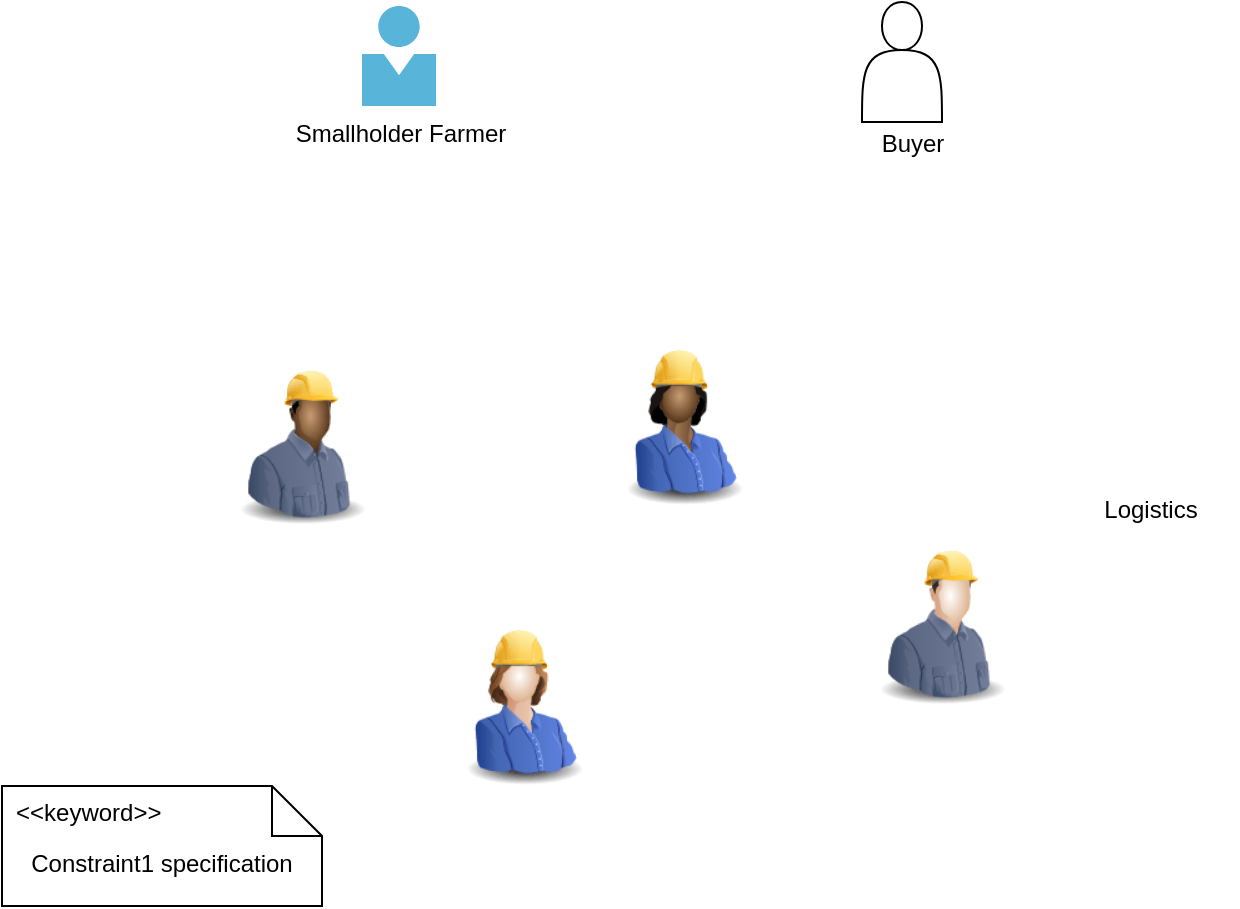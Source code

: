 <mxfile version="21.3.8" type="github">
  <diagram name="Page-1" id="WUEUOAhat6odNGVXcMyM">
    <mxGraphModel dx="1050" dy="581" grid="1" gridSize="10" guides="1" tooltips="1" connect="1" arrows="1" fold="1" page="1" pageScale="1" pageWidth="827" pageHeight="1169" math="0" shadow="0">
      <root>
        <mxCell id="0" />
        <mxCell id="1" parent="0" />
        <mxCell id="cRIwMm3ubgcdMFuwSXyc-1" value="Smallholder Farmer" style="image;sketch=0;aspect=fixed;html=1;points=[];align=center;fontSize=12;image=img/lib/mscae/Person.svg;" vertex="1" parent="1">
          <mxGeometry x="250" y="90" width="37" height="50" as="geometry" />
        </mxCell>
        <mxCell id="cRIwMm3ubgcdMFuwSXyc-2" value="" style="shape=actor;whiteSpace=wrap;html=1;" vertex="1" parent="1">
          <mxGeometry x="500" y="88" width="40" height="60" as="geometry" />
        </mxCell>
        <mxCell id="cRIwMm3ubgcdMFuwSXyc-3" value="Buyer" style="text;html=1;align=center;verticalAlign=middle;resizable=0;points=[];autosize=1;strokeColor=none;fillColor=none;" vertex="1" parent="1">
          <mxGeometry x="500" y="144" width="50" height="30" as="geometry" />
        </mxCell>
        <mxCell id="cRIwMm3ubgcdMFuwSXyc-4" value="Logistics" style="shape=image;html=1;verticalAlign=top;verticalLabelPosition=bottom;labelBackgroundColor=#ffffff;imageAspect=0;aspect=fixed;image=https://cdn1.iconfinder.com/data/icons/actnia-ecommerce-delivery/24/delivery-128.png" vertex="1" parent="1">
          <mxGeometry x="600" y="240" width="88" height="88" as="geometry" />
        </mxCell>
        <mxCell id="cRIwMm3ubgcdMFuwSXyc-5" value="" style="image;html=1;image=img/lib/clip_art/people/Construction_Worker_Woman_Black_128x128.png" vertex="1" parent="1">
          <mxGeometry x="370" y="260" width="80" height="80" as="geometry" />
        </mxCell>
        <mxCell id="cRIwMm3ubgcdMFuwSXyc-6" value="" style="image;html=1;image=img/lib/clip_art/people/Construction_Worker_Man_Black_128x128.png" vertex="1" parent="1">
          <mxGeometry x="180" y="270" width="80" height="80" as="geometry" />
        </mxCell>
        <mxCell id="cRIwMm3ubgcdMFuwSXyc-7" value="" style="image;html=1;image=img/lib/clip_art/people/Construction_Worker_Woman_128x128.png" vertex="1" parent="1">
          <mxGeometry x="290" y="400" width="80" height="80" as="geometry" />
        </mxCell>
        <mxCell id="cRIwMm3ubgcdMFuwSXyc-8" value="" style="image;html=1;image=img/lib/clip_art/people/Construction_Worker_Man_128x128.png" vertex="1" parent="1">
          <mxGeometry x="500" y="360" width="80" height="80" as="geometry" />
        </mxCell>
        <mxCell id="cRIwMm3ubgcdMFuwSXyc-9" value="Constraint1 specification" style="shape=note2;boundedLbl=1;whiteSpace=wrap;html=1;size=25;verticalAlign=top;align=center;" vertex="1" parent="1">
          <mxGeometry x="70" y="480" width="160" height="60" as="geometry" />
        </mxCell>
        <mxCell id="cRIwMm3ubgcdMFuwSXyc-10" value="&lt;&lt;keyword&gt;&gt;" style="resizeWidth=1;part=1;strokeColor=none;fillColor=none;align=left;spacingLeft=5;" vertex="1" parent="cRIwMm3ubgcdMFuwSXyc-9">
          <mxGeometry width="160" height="25" relative="1" as="geometry" />
        </mxCell>
      </root>
    </mxGraphModel>
  </diagram>
</mxfile>

